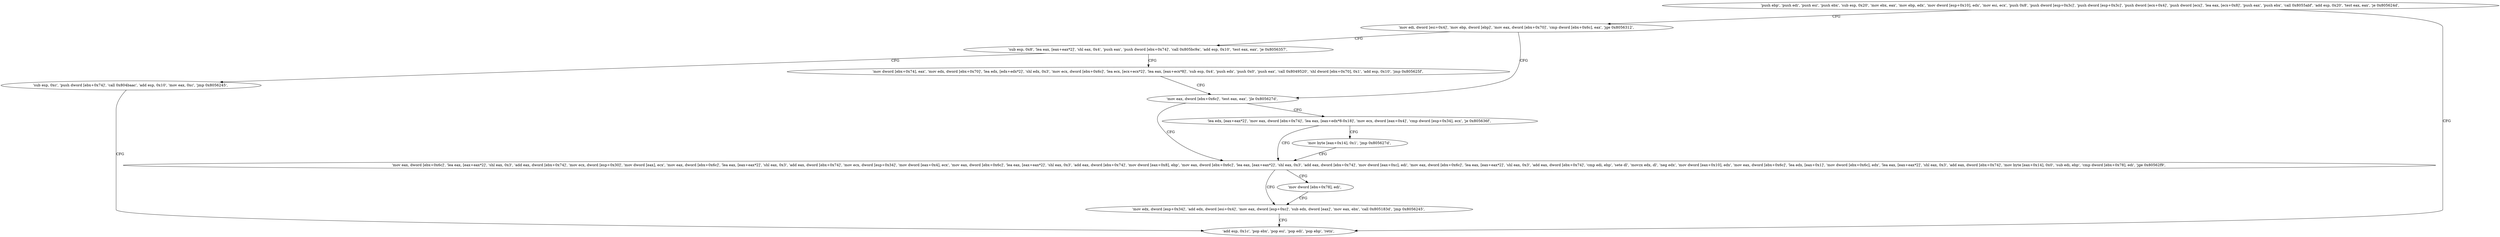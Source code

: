 digraph "func" {
"134570516" [label = "'push ebp', 'push edi', 'push esi', 'push ebx', 'sub esp, 0x20', 'mov ebx, eax', 'mov ebp, edx', 'mov dword [esp+0x10], edx', 'mov esi, ecx', 'push 0x8', 'push dword [esp+0x3c]', 'push dword [esp+0x3c]', 'push dword [ecx+0x4]', 'push dword [ecx]', 'lea eax, [ecx+0x8]', 'push eax', 'push ebx', 'call 0x8055abf', 'add esp, 0x20', 'test eax, eax', 'je 0x805624d', " ]
"134570573" [label = "'mov edi, dword [esi+0x4]', 'mov ebp, dword [ebp]', 'mov eax, dword [ebx+0x70]', 'cmp dword [ebx+0x6c], eax', 'jge 0x8056312', " ]
"134570565" [label = "'add esp, 0x1c', 'pop ebx', 'pop esi', 'pop edi', 'pop ebp', 'retn', " ]
"134570770" [label = "'sub esp, 0x8', 'lea eax, [eax+eax*2]', 'shl eax, 0x4', 'push eax', 'push dword [ebx+0x74]', 'call 0x805bc9a', 'add esp, 0x10', 'test eax, eax', 'je 0x8056357', " ]
"134570591" [label = "'mov eax, dword [ebx+0x6c]', 'test eax, eax', 'jle 0x805627d', " ]
"134570839" [label = "'sub esp, 0xc', 'push dword [ebx+0x74]', 'call 0x804baac', 'add esp, 0x10', 'mov eax, 0xc', 'jmp 0x8056245', " ]
"134570795" [label = "'mov dword [ebx+0x74], eax', 'mov edx, dword [ebx+0x70]', 'lea edx, [edx+edx*2]', 'shl edx, 0x3', 'mov ecx, dword [ebx+0x6c]', 'lea ecx, [ecx+ecx*2]', 'lea eax, [eax+ecx*8]', 'sub esp, 0x4', 'push edx', 'push 0x0', 'push eax', 'call 0x8049520', 'shl dword [ebx+0x70], 0x1', 'add esp, 0x10', 'jmp 0x805625f', " ]
"134570621" [label = "'mov eax, dword [ebx+0x6c]', 'lea eax, [eax+eax*2]', 'shl eax, 0x3', 'add eax, dword [ebx+0x74]', 'mov ecx, dword [esp+0x30]', 'mov dword [eax], ecx', 'mov eax, dword [ebx+0x6c]', 'lea eax, [eax+eax*2]', 'shl eax, 0x3', 'add eax, dword [ebx+0x74]', 'mov ecx, dword [esp+0x34]', 'mov dword [eax+0x4], ecx', 'mov eax, dword [ebx+0x6c]', 'lea eax, [eax+eax*2]', 'shl eax, 0x3', 'add eax, dword [ebx+0x74]', 'mov dword [eax+0x8], ebp', 'mov eax, dword [ebx+0x6c]', 'lea eax, [eax+eax*2]', 'shl eax, 0x3', 'add eax, dword [ebx+0x74]', 'mov dword [eax+0xc], edi', 'mov eax, dword [ebx+0x6c]', 'lea eax, [eax+eax*2]', 'shl eax, 0x3', 'add eax, dword [ebx+0x74]', 'cmp edi, ebp', 'sete dl', 'movzx edx, dl', 'neg edx', 'mov dword [eax+0x10], edx', 'mov eax, dword [ebx+0x6c]', 'lea edx, [eax+0x1]', 'mov dword [ebx+0x6c], edx', 'lea eax, [eax+eax*2]', 'shl eax, 0x3', 'add eax, dword [ebx+0x74]', 'mov byte [eax+0x14], 0x0', 'sub edi, ebp', 'cmp dword [ebx+0x78], edi', 'jge 0x80562f9', " ]
"134570598" [label = "'lea edx, [eax+eax*2]', 'mov eax, dword [ebx+0x74]', 'lea eax, [eax+edx*8-0x18]', 'mov ecx, dword [eax+0x4]', 'cmp dword [esp+0x34], ecx', 'je 0x805636f', " ]
"134570745" [label = "'mov edx, dword [esp+0x34]', 'add edx, dword [esi+0x4]', 'mov eax, dword [esp+0xc]', 'sub edx, dword [eax]', 'mov eax, ebx', 'call 0x805183d', 'jmp 0x8056245', " ]
"134570742" [label = "'mov dword [ebx+0x78], edi', " ]
"134570863" [label = "'mov byte [eax+0x14], 0x1', 'jmp 0x805627d', " ]
"134570516" -> "134570573" [ label = "CFG" ]
"134570516" -> "134570565" [ label = "CFG" ]
"134570573" -> "134570770" [ label = "CFG" ]
"134570573" -> "134570591" [ label = "CFG" ]
"134570770" -> "134570839" [ label = "CFG" ]
"134570770" -> "134570795" [ label = "CFG" ]
"134570591" -> "134570621" [ label = "CFG" ]
"134570591" -> "134570598" [ label = "CFG" ]
"134570839" -> "134570565" [ label = "CFG" ]
"134570795" -> "134570591" [ label = "CFG" ]
"134570621" -> "134570745" [ label = "CFG" ]
"134570621" -> "134570742" [ label = "CFG" ]
"134570598" -> "134570863" [ label = "CFG" ]
"134570598" -> "134570621" [ label = "CFG" ]
"134570745" -> "134570565" [ label = "CFG" ]
"134570742" -> "134570745" [ label = "CFG" ]
"134570863" -> "134570621" [ label = "CFG" ]
}
